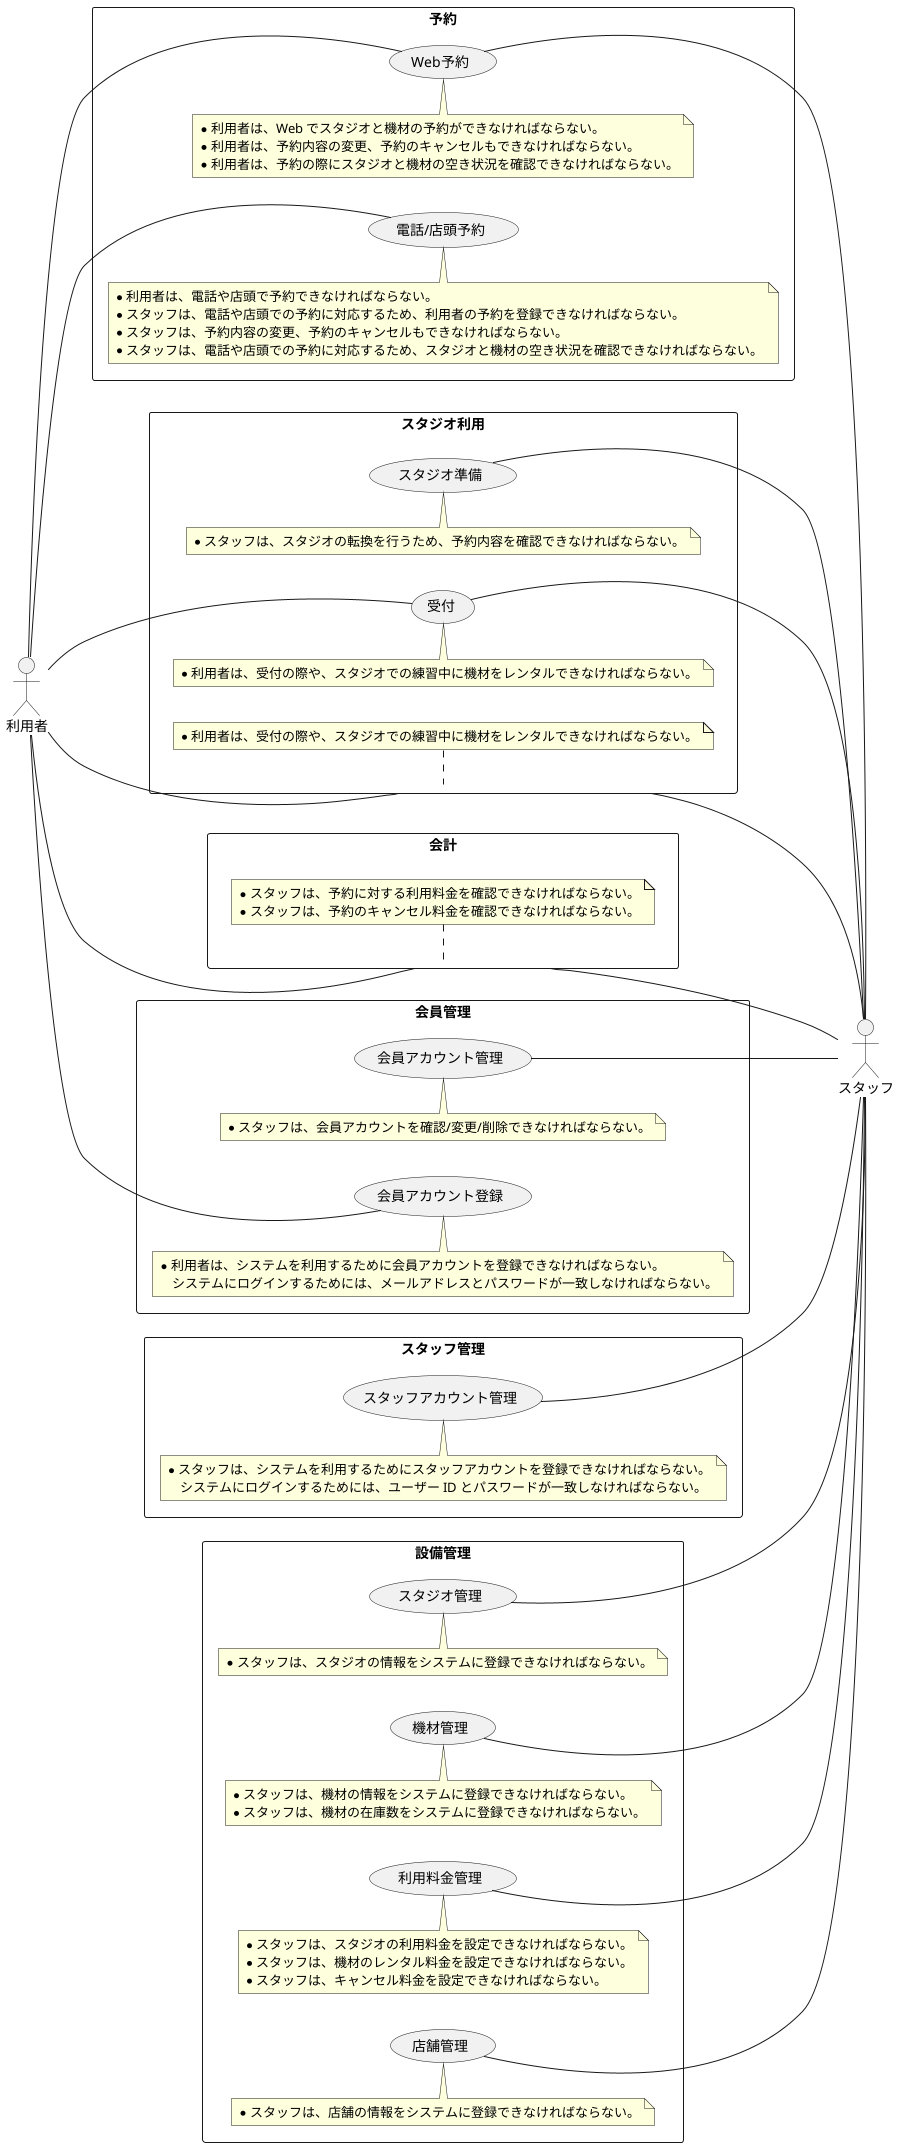 @startuml BusinessUsecase

left to right direction

actor 利用者
actor スタッフ

rectangle 予約 {
    利用者 -- (Web予約)
    利用者 -- (電話/店頭予約)
    (Web予約)  -- スタッフ

    note top of (Web予約)
    * 利用者は、Web でスタジオと機材の予約ができなければならない。
    * 利用者は、予約内容の変更、予約のキャンセルもできなければならない。
    * 利用者は、予約の際にスタジオと機材の空き状況を確認できなければならない。
    end note

    note top of (電話/店頭予約)
    * 利用者は、電話や店頭で予約できなければならない。
    * スタッフは、電話や店頭での予約に対応するため、利用者の予約を登録できなければならない。
    * スタッフは、予約内容の変更、予約のキャンセルもできなければならない。
    * スタッフは、電話や店頭での予約に対応するため、スタジオと機材の空き状況を確認できなければならない。
    end note
}

rectangle スタジオ利用 {
    (スタジオ準備) -- スタッフ
    利用者 -- (受付)
    (受付) -- スタッフ

    利用者 -- (スタジオ利用)
    (スタジオ利用) -- スタッフ

    note top of (スタジオ準備)
    * スタッフは、スタジオの転換を行うため、予約内容を確認できなければならない。
    end note

    note top of (受付)
    * 利用者は、受付の際や、スタジオでの練習中に機材をレンタルできなければならない。
    end note

    note top of (スタジオ利用)
    * 利用者は、受付の際や、スタジオでの練習中に機材をレンタルできなければならない。
    end note
}

rectangle 会計 {
    利用者 -- (会計)
    (会計) -- スタッフ

    note top of (会計)
    * スタッフは、予約に対する利用料金を確認できなければならない。
    * スタッフは、予約のキャンセル料金を確認できなければならない。
    end note
}

rectangle 会員管理 {
    (会員アカウント管理) -- スタッフ
    利用者 -- (会員アカウント登録)
    
    note top of (会員アカウント管理)
    * スタッフは、会員アカウントを確認/変更/削除できなければならない。
    end note

    note top of (会員アカウント登録)
    * 利用者は、システムを利用するために会員アカウントを登録できなければならない。
        システムにログインするためには、メールアドレスとパスワードが一致しなければならない。
    end note
}

rectangle スタッフ管理 {
    (スタッフアカウント管理) -- スタッフ

    note top of (スタッフアカウント管理)
    * スタッフは、システムを利用するためにスタッフアカウントを登録できなければならない。
        システムにログインするためには、ユーザー ID とパスワードが一致しなければならない。
    end note
}

rectangle 設備管理 {
    (スタジオ管理) -- スタッフ
    (機材管理) -- スタッフ
    (利用料金管理) -- スタッフ
    (店舗管理) -- スタッフ

    note top of (スタジオ管理)
    * スタッフは、スタジオの情報をシステムに登録できなければならない。
    end note

    note top of (機材管理)
    * スタッフは、機材の情報をシステムに登録できなければならない。
    * スタッフは、機材の在庫数をシステムに登録できなければならない。
    end note

    note top of (利用料金管理)
    * スタッフは、スタジオの利用料金を設定できなければならない。
    * スタッフは、機材のレンタル料金を設定できなければならない。
    * スタッフは、キャンセル料金を設定できなければならない。
    end note

    note top of (店舗管理)
    * スタッフは、店舗の情報をシステムに登録できなければならない。
    end note
}

@enduml
